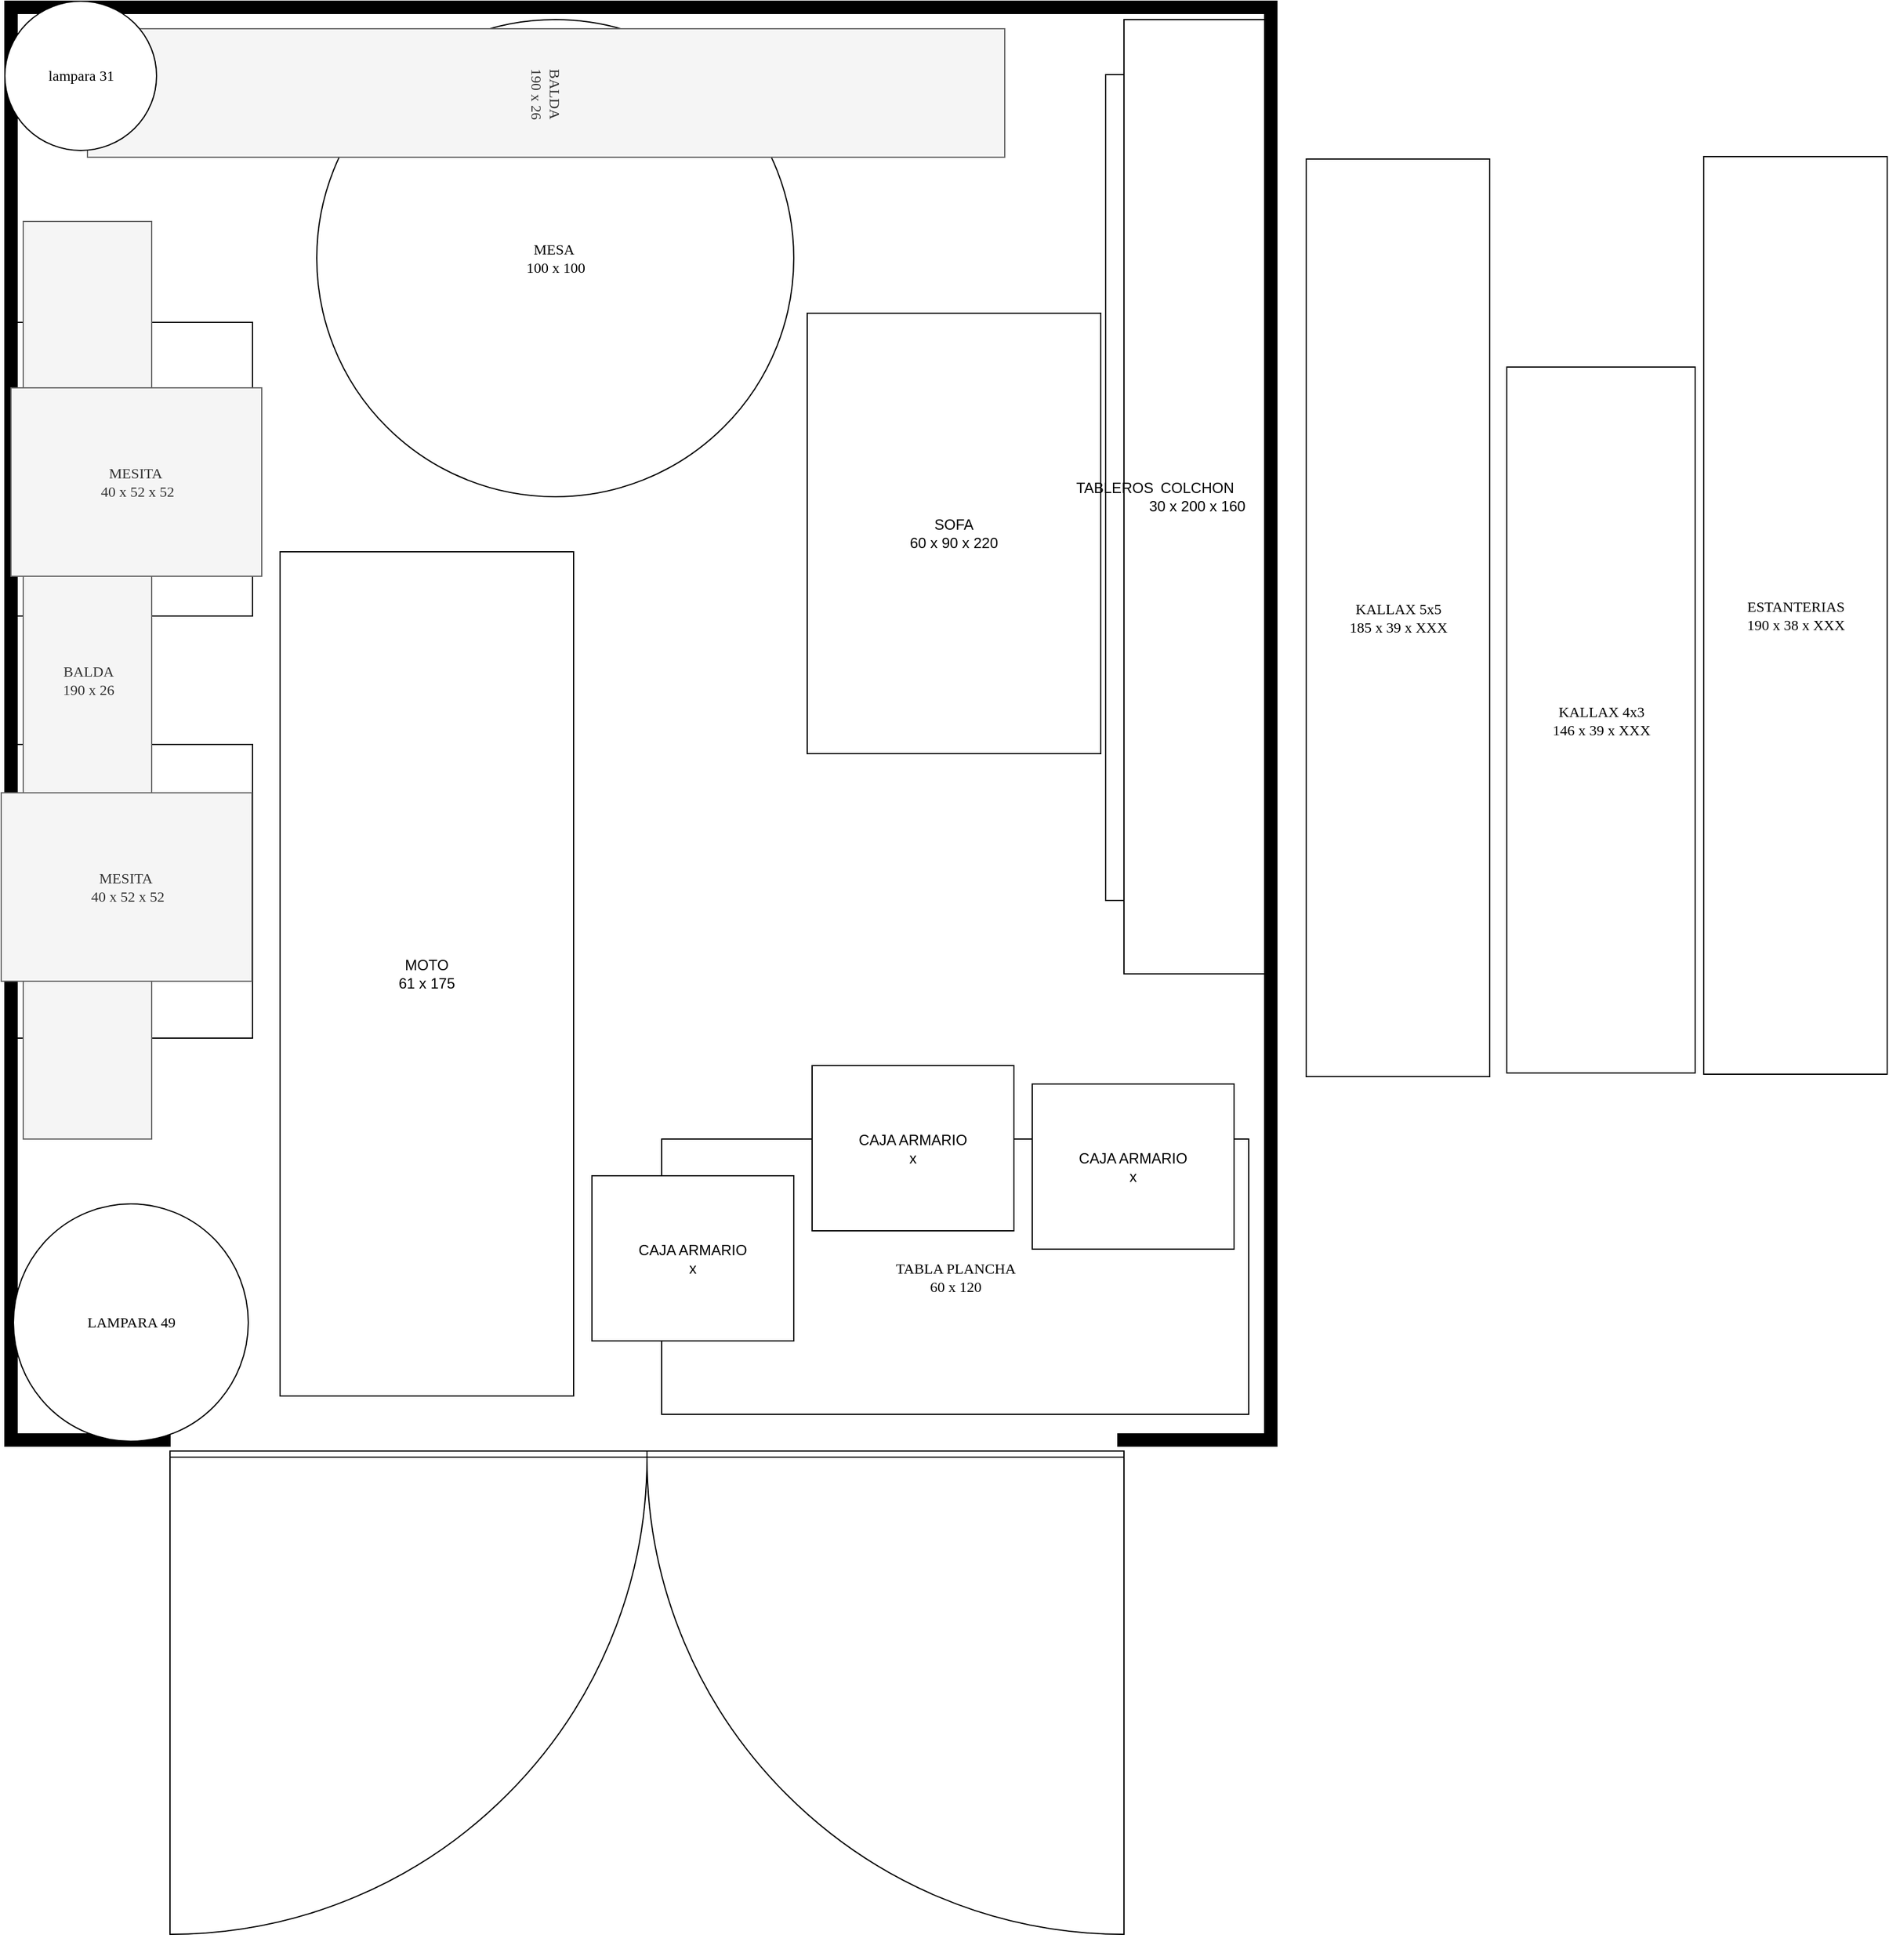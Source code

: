 <mxfile version="14.2.2" type="github">
  <diagram name="Page-1" id="38b20595-45e3-9b7f-d5ca-b57f44c5b66d">
    <mxGraphModel dx="3253" dy="1562" grid="0" gridSize="15" guides="0" tooltips="1" connect="0" arrows="0" fold="1" page="1" pageScale="1" pageWidth="1043" pageHeight="1181" background="none" math="1" shadow="0">
      <root>
        <mxCell id="0" />
        <mxCell id="1" parent="0" />
        <mxCell id="48ef80bc37b76060-383" value="MESA&amp;nbsp;&lt;br&gt;100 x 100" style="shape=ellipse;shadow=0;rounded=0;comic=0;fontFamily=Verdana;fontSize=12;align=center;html=1;" parent="1" vertex="1">
          <mxGeometry x="255" y="15" width="390" height="390" as="geometry" />
        </mxCell>
        <mxCell id="r4qnVybcs4rJ6ydenGPn-2" value="ESTANTERIAS&lt;br&gt;190 x 38 x XXX" style="shape=rect;shadow=0;rounded=0;comic=0;fontFamily=Verdana;fontSize=12;align=center;html=1;text=moto" vertex="1" parent="1">
          <mxGeometry x="1389" y="127" width="150" height="750" as="geometry" />
        </mxCell>
        <mxCell id="r4qnVybcs4rJ6ydenGPn-3" value="TABLA PLANCHA&lt;br&gt;60 x 120" style="shape=rect;shadow=0;rounded=0;comic=0;fontFamily=Verdana;fontSize=12;align=center;html=1;text=moto;direction=south;" vertex="1" parent="1">
          <mxGeometry x="537" y="930" width="480" height="225" as="geometry" />
        </mxCell>
        <mxCell id="r4qnVybcs4rJ6ydenGPn-8" value="LAVADORA&lt;br&gt;65 x 50" style="rounded=0;whiteSpace=wrap;html=1;strokeColor=#000000;fillColor=#ffffff;rotation=-90;" vertex="1" parent="1">
          <mxGeometry x="-15" y="630" width="240" height="195" as="geometry" />
        </mxCell>
        <mxCell id="r4qnVybcs4rJ6ydenGPn-9" value="LAVAVAJILLAS&lt;br&gt;65 x 50" style="rounded=0;whiteSpace=wrap;html=1;strokeColor=#000000;fillColor=#ffffff;rotation=-90;" vertex="1" parent="1">
          <mxGeometry x="-15" y="285" width="240" height="195" as="geometry" />
        </mxCell>
        <mxCell id="r4qnVybcs4rJ6ydenGPn-10" value="COLCHON&lt;br&gt;30 x 200 x 160" style="rounded=0;whiteSpace=wrap;html=1;strokeColor=#000000;fillColor=#ffffff;" vertex="1" parent="1">
          <mxGeometry x="915" y="15" width="120" height="780" as="geometry" />
        </mxCell>
        <mxCell id="r4qnVybcs4rJ6ydenGPn-11" value="SOFA&lt;br&gt;60 x 90 x 220" style="rounded=0;whiteSpace=wrap;html=1;strokeColor=#000000;fillColor=#ffffff;" vertex="1" parent="1">
          <mxGeometry x="656" y="255" width="240" height="360" as="geometry" />
        </mxCell>
        <mxCell id="r4qnVybcs4rJ6ydenGPn-12" value="MOTO&lt;br&gt;61 x 175" style="rounded=0;whiteSpace=wrap;html=1;strokeColor=#000000;fillColor=#ffffff;" vertex="1" parent="1">
          <mxGeometry x="225" y="450" width="240" height="690" as="geometry" />
        </mxCell>
        <mxCell id="r4qnVybcs4rJ6ydenGPn-13" value="CAJA ARMARIO&lt;br&gt;x" style="rounded=0;whiteSpace=wrap;html=1;strokeColor=#000000;fillColor=#ffffff;" vertex="1" parent="1">
          <mxGeometry x="480" y="960" width="165" height="135" as="geometry" />
        </mxCell>
        <mxCell id="r4qnVybcs4rJ6ydenGPn-14" value="CAJA ARMARIO&lt;br&gt;x" style="rounded=0;whiteSpace=wrap;html=1;strokeColor=#000000;fillColor=#ffffff;" vertex="1" parent="1">
          <mxGeometry x="660" y="870" width="165" height="135" as="geometry" />
        </mxCell>
        <mxCell id="r4qnVybcs4rJ6ydenGPn-15" value="CAJA ARMARIO&lt;br&gt;x" style="rounded=0;whiteSpace=wrap;html=1;strokeColor=#000000;fillColor=#ffffff;" vertex="1" parent="1">
          <mxGeometry x="840" y="885" width="165" height="135" as="geometry" />
        </mxCell>
        <mxCell id="r4qnVybcs4rJ6ydenGPn-16" value="TABLEROS&lt;br&gt;" style="rounded=0;whiteSpace=wrap;html=1;strokeColor=#000000;fillColor=#ffffff;" vertex="1" parent="1">
          <mxGeometry x="900" y="60" width="15" height="675" as="geometry" />
        </mxCell>
        <mxCell id="r4qnVybcs4rJ6ydenGPn-17" value="" style="verticalLabelPosition=bottom;html=1;verticalAlign=top;align=center;shape=mxgraph.floorplan.wallCorner;fillColor=#000000;strokeColor=#000000;" vertex="1" parent="1">
          <mxGeometry width="1035" height="1170" as="geometry" />
        </mxCell>
        <mxCell id="r4qnVybcs4rJ6ydenGPn-19" value="" style="verticalLabelPosition=bottom;html=1;verticalAlign=top;align=center;shape=mxgraph.floorplan.wallCorner;fillColor=#000000;direction=south;strokeColor=#000000;" vertex="1" parent="1">
          <mxGeometry x="515" width="525" height="1170" as="geometry" />
        </mxCell>
        <mxCell id="r4qnVybcs4rJ6ydenGPn-20" value="" style="verticalLabelPosition=bottom;html=1;verticalAlign=top;align=center;shape=mxgraph.floorplan.wallCorner;fillColor=#000000;direction=north;strokeColor=#000000;" vertex="1" parent="1">
          <mxGeometry y="1095" width="135" height="86" as="geometry" />
        </mxCell>
        <mxCell id="r4qnVybcs4rJ6ydenGPn-21" value="" style="verticalLabelPosition=bottom;html=1;verticalAlign=top;align=center;shape=mxgraph.floorplan.wallCorner;fillColor=#000000;direction=west;strokeColor=#000000;" vertex="1" parent="1">
          <mxGeometry x="910" y="1095" width="130" height="86" as="geometry" />
        </mxCell>
        <mxCell id="r4qnVybcs4rJ6ydenGPn-22" value="" style="verticalLabelPosition=bottom;html=1;verticalAlign=top;align=center;shape=mxgraph.floorplan.doorDouble;aspect=fixed;strokeColor=#000000;fillColor=#ffffff;" vertex="1" parent="1">
          <mxGeometry x="135" y="1185" width="780" height="414.38" as="geometry" />
        </mxCell>
        <mxCell id="r4qnVybcs4rJ6ydenGPn-23" value="BALDA&lt;br&gt;190 x 26" style="shape=rect;shadow=0;rounded=0;comic=0;fontFamily=Verdana;fontSize=12;align=center;html=1;text=moto;fillColor=#f5f5f5;strokeColor=#666666;fontColor=#333333;" vertex="1" parent="1">
          <mxGeometry x="15" y="180" width="105" height="750" as="geometry" />
        </mxCell>
        <mxCell id="r4qnVybcs4rJ6ydenGPn-24" value="BALDA&lt;br&gt;190 x 26" style="shape=rect;shadow=0;rounded=0;comic=0;fontFamily=Verdana;fontSize=12;align=center;html=1;text=moto;fillColor=#f5f5f5;strokeColor=#666666;fontColor=#333333;rotation=90;" vertex="1" parent="1">
          <mxGeometry x="390" y="-300" width="105" height="750" as="geometry" />
        </mxCell>
        <mxCell id="r4qnVybcs4rJ6ydenGPn-25" value="MESITA&amp;nbsp;&lt;br&gt;40 x 52 x 52" style="shape=rect;shadow=0;rounded=0;comic=0;fontFamily=Verdana;fontSize=12;align=center;html=1;text=moto;fillColor=#f5f5f5;strokeColor=#666666;fontColor=#333333;" vertex="1" parent="1">
          <mxGeometry x="-3" y="647" width="205" height="154" as="geometry" />
        </mxCell>
        <mxCell id="r4qnVybcs4rJ6ydenGPn-26" value="MESITA&amp;nbsp;&lt;br&gt;40 x 52 x 52" style="shape=rect;shadow=0;rounded=0;comic=0;fontFamily=Verdana;fontSize=12;align=center;html=1;text=moto;fillColor=#f5f5f5;strokeColor=#666666;fontColor=#333333;" vertex="1" parent="1">
          <mxGeometry x="5" y="316" width="205" height="154" as="geometry" />
        </mxCell>
        <mxCell id="r4qnVybcs4rJ6ydenGPn-27" value="KALLAX 5x5&lt;br&gt;185 x 39 x XXX" style="shape=rect;shadow=0;rounded=0;comic=0;fontFamily=Verdana;fontSize=12;align=center;html=1;text=moto" vertex="1" parent="1">
          <mxGeometry x="1064" y="129" width="150" height="750" as="geometry" />
        </mxCell>
        <mxCell id="r4qnVybcs4rJ6ydenGPn-28" value="KALLAX 4x3&lt;br&gt;146 x 39 x XXX" style="shape=rect;shadow=0;rounded=0;comic=0;fontFamily=Verdana;fontSize=12;align=center;html=1;text=moto" vertex="1" parent="1">
          <mxGeometry x="1228" y="299" width="154" height="577" as="geometry" />
        </mxCell>
        <mxCell id="r4qnVybcs4rJ6ydenGPn-29" value="lampara 31" style="shape=ellipse;shadow=0;rounded=0;comic=0;fontFamily=Verdana;fontSize=12;align=center;html=1;" vertex="1" parent="1">
          <mxGeometry width="124" height="122" as="geometry" />
        </mxCell>
        <mxCell id="r4qnVybcs4rJ6ydenGPn-30" value="LAMPARA 49" style="shape=ellipse;shadow=0;rounded=0;comic=0;fontFamily=Verdana;fontSize=12;align=center;html=1;" vertex="1" parent="1">
          <mxGeometry x="7" y="983" width="192" height="194" as="geometry" />
        </mxCell>
      </root>
    </mxGraphModel>
  </diagram>
</mxfile>
